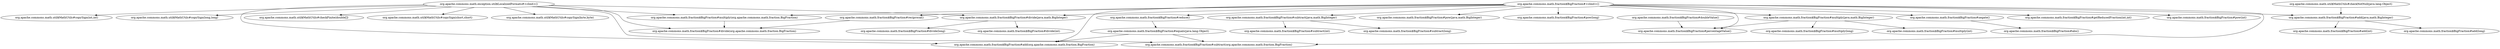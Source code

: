 digraph G {
  "org.apache.commons.math.fraction$BigFraction#equals(java.lang.Object)" -> "org.apache.commons.math.fraction$BigFraction#add(org.apache.commons.math.fraction.BigFraction)";
  "org.apache.commons.math.fraction$BigFraction#equals(java.lang.Object)" -> "org.apache.commons.math.fraction$BigFraction#subtract(org.apache.commons.math.fraction.BigFraction)";
  "org.apache.commons.math.fraction$BigFraction#<clinit>()" -> "org.apache.commons.math.fraction$BigFraction#reduce()";
  "org.apache.commons.math.fraction$BigFraction#<clinit>()" -> "org.apache.commons.math.fraction$BigFraction#pow(java.math.BigInteger)";
  "org.apache.commons.math.fraction$BigFraction#<clinit>()" -> "org.apache.commons.math.fraction$BigFraction#reciprocal()";
  "org.apache.commons.math.fraction$BigFraction#<clinit>()" -> "org.apache.commons.math.fraction$BigFraction#pow(long)";
  "org.apache.commons.math.fraction$BigFraction#<clinit>()" -> "org.apache.commons.math.fraction$BigFraction#multiply(java.math.BigInteger)";
  "org.apache.commons.math.fraction$BigFraction#<clinit>()" -> "org.apache.commons.math.fraction$BigFraction#add(org.apache.commons.math.fraction.BigFraction)";
  "org.apache.commons.math.fraction$BigFraction#<clinit>()" -> "org.apache.commons.math.fraction$BigFraction#divide(java.math.BigInteger)";
  "org.apache.commons.math.fraction$BigFraction#<clinit>()" -> "org.apache.commons.math.fraction$BigFraction#negate()";
  "org.apache.commons.math.fraction$BigFraction#<clinit>()" -> "org.apache.commons.math.fraction$BigFraction#getReducedFraction(int,int)";
  "org.apache.commons.math.fraction$BigFraction#<clinit>()" -> "org.apache.commons.math.fraction$BigFraction#multiply(org.apache.commons.math.fraction.BigFraction)";
  "org.apache.commons.math.fraction$BigFraction#<clinit>()" -> "org.apache.commons.math.fraction$BigFraction#percentageValue()";
  "org.apache.commons.math.fraction$BigFraction#<clinit>()" -> "org.apache.commons.math.fraction$BigFraction#add(java.math.BigInteger)";
  "org.apache.commons.math.fraction$BigFraction#<clinit>()" -> "org.apache.commons.math.fraction$BigFraction#pow(int)";
  "org.apache.commons.math.fraction$BigFraction#<clinit>()" -> "org.apache.commons.math.fraction$BigFraction#subtract(java.math.BigInteger)";
  "org.apache.commons.math.fraction$BigFraction#<clinit>()" -> "org.apache.commons.math.fraction$BigFraction#subtract(org.apache.commons.math.fraction.BigFraction)";
  "org.apache.commons.math.fraction$BigFraction#reduce()" -> "org.apache.commons.math.fraction$BigFraction#equals(java.lang.Object)";
  "org.apache.commons.math.fraction$BigFraction#divide(java.math.BigInteger)" -> "org.apache.commons.math.fraction$BigFraction#divide(int)";
  "org.apache.commons.math.fraction$BigFraction#divide(java.math.BigInteger)" -> "org.apache.commons.math.fraction$BigFraction#divide(long)";
  "org.apache.commons.math.fraction$BigFraction#reciprocal()" -> "org.apache.commons.math.fraction$BigFraction#divide(org.apache.commons.math.fraction.BigFraction)";
  "org.apache.commons.math.fraction$BigFraction#doubleValue()" -> "org.apache.commons.math.fraction$BigFraction#percentageValue()";
  "org.apache.commons.math.fraction$BigFraction#multiply(java.math.BigInteger)" -> "org.apache.commons.math.fraction$BigFraction#multiply(int)";
  "org.apache.commons.math.fraction$BigFraction#multiply(java.math.BigInteger)" -> "org.apache.commons.math.fraction$BigFraction#multiply(long)";
  "org.apache.commons.math.fraction$BigFraction#multiply(java.math.BigInteger)" -> "org.apache.commons.math.fraction$BigFraction#percentageValue()";
  "org.apache.commons.math.util$MathUtils#checkNotNull(java.lang.Object)" -> "org.apache.commons.math.fraction$BigFraction#add(java.math.BigInteger)";
  "org.apache.commons.math.fraction$BigFraction#add(java.math.BigInteger)" -> "org.apache.commons.math.fraction$BigFraction#add(int)";
  "org.apache.commons.math.fraction$BigFraction#add(java.math.BigInteger)" -> "org.apache.commons.math.fraction$BigFraction#add(long)";
  "org.apache.commons.math.exception.util$LocalizedFormats#<clinit>()" -> "org.apache.commons.math.fraction$BigFraction#divide(java.math.BigInteger)";
  "org.apache.commons.math.exception.util$LocalizedFormats#<clinit>()" -> "org.apache.commons.math.util$MathUtils#checkFinite(double[])";
  "org.apache.commons.math.exception.util$LocalizedFormats#<clinit>()" -> "org.apache.commons.math.fraction$BigFraction#subtract(org.apache.commons.math.fraction.BigFraction)";
  "org.apache.commons.math.exception.util$LocalizedFormats#<clinit>()" -> "org.apache.commons.math.fraction$BigFraction#add(org.apache.commons.math.fraction.BigFraction)";
  "org.apache.commons.math.exception.util$LocalizedFormats#<clinit>()" -> "org.apache.commons.math.util$MathUtils#copySign(short,short)";
  "org.apache.commons.math.exception.util$LocalizedFormats#<clinit>()" -> "org.apache.commons.math.fraction$BigFraction#multiply(org.apache.commons.math.fraction.BigFraction)";
  "org.apache.commons.math.exception.util$LocalizedFormats#<clinit>()" -> "org.apache.commons.math.util$MathUtils#copySign(byte,byte)";
  "org.apache.commons.math.exception.util$LocalizedFormats#<clinit>()" -> "org.apache.commons.math.fraction$BigFraction#divide(org.apache.commons.math.fraction.BigFraction)";
  "org.apache.commons.math.exception.util$LocalizedFormats#<clinit>()" -> "org.apache.commons.math.util$MathUtils#copySign(int,int)";
  "org.apache.commons.math.exception.util$LocalizedFormats#<clinit>()" -> "org.apache.commons.math.util$MathUtils#copySign(long,long)";
  "org.apache.commons.math.fraction$BigFraction#negate()" -> "org.apache.commons.math.fraction$BigFraction#abs()";
  "org.apache.commons.math.fraction$BigFraction#subtract(java.math.BigInteger)" -> "org.apache.commons.math.fraction$BigFraction#subtract(long)";
  "org.apache.commons.math.fraction$BigFraction#subtract(java.math.BigInteger)" -> "org.apache.commons.math.fraction$BigFraction#subtract(int)";
  "org.apache.commons.math.fraction$BigFraction#multiply(org.apache.commons.math.fraction.BigFraction)" -> "org.apache.commons.math.fraction$BigFraction#divide(org.apache.commons.math.fraction.BigFraction)";
}

